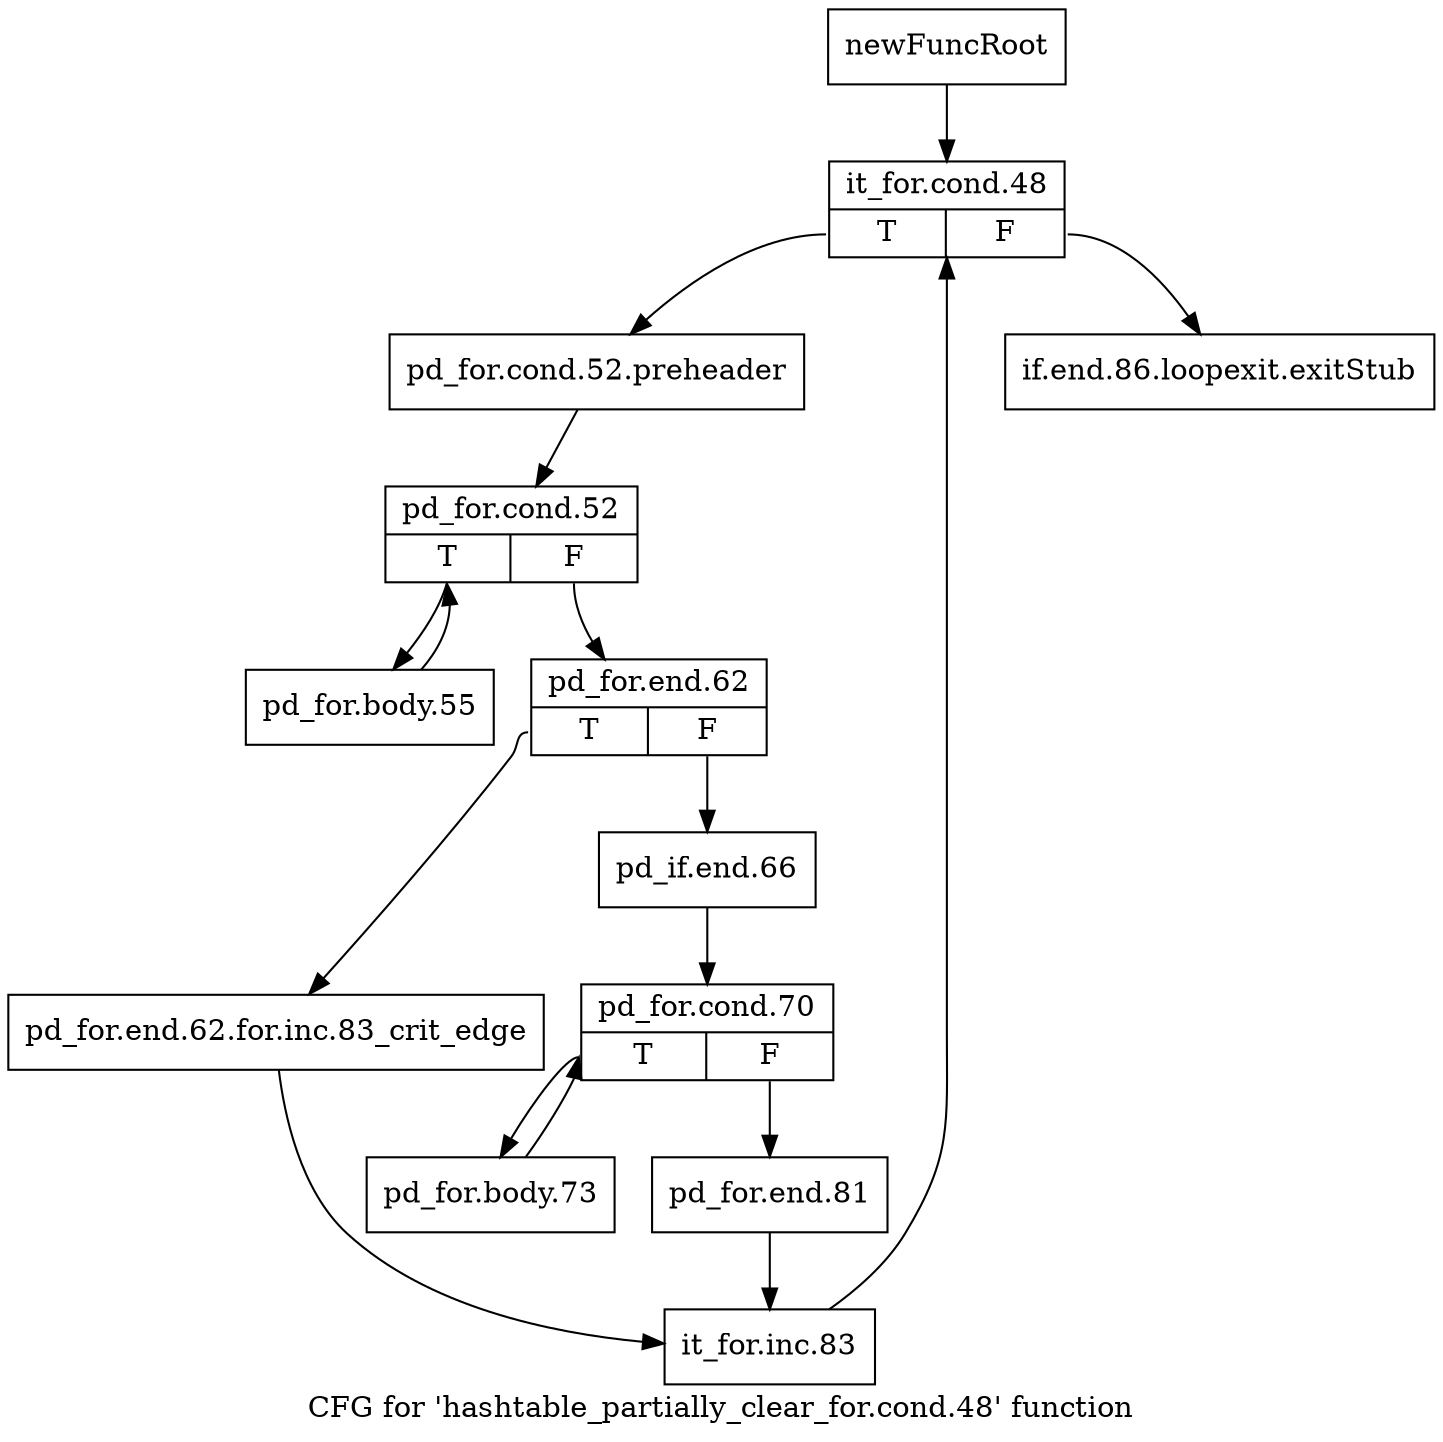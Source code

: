 digraph "CFG for 'hashtable_partially_clear_for.cond.48' function" {
	label="CFG for 'hashtable_partially_clear_for.cond.48' function";

	Node0x3e80520 [shape=record,label="{newFuncRoot}"];
	Node0x3e80520 -> Node0x3e805c0;
	Node0x3e80570 [shape=record,label="{if.end.86.loopexit.exitStub}"];
	Node0x3e805c0 [shape=record,label="{it_for.cond.48|{<s0>T|<s1>F}}"];
	Node0x3e805c0:s0 -> Node0x3e80610;
	Node0x3e805c0:s1 -> Node0x3e80570;
	Node0x3e80610 [shape=record,label="{pd_for.cond.52.preheader}"];
	Node0x3e80610 -> Node0x3e80660;
	Node0x3e80660 [shape=record,label="{pd_for.cond.52|{<s0>T|<s1>F}}"];
	Node0x3e80660:s0 -> Node0x3e808e0;
	Node0x3e80660:s1 -> Node0x3e806b0;
	Node0x3e806b0 [shape=record,label="{pd_for.end.62|{<s0>T|<s1>F}}"];
	Node0x3e806b0:s0 -> Node0x3e80840;
	Node0x3e806b0:s1 -> Node0x3e80700;
	Node0x3e80700 [shape=record,label="{pd_if.end.66}"];
	Node0x3e80700 -> Node0x3e80750;
	Node0x3e80750 [shape=record,label="{pd_for.cond.70|{<s0>T|<s1>F}}"];
	Node0x3e80750:s0 -> Node0x3e807f0;
	Node0x3e80750:s1 -> Node0x3e807a0;
	Node0x3e807a0 [shape=record,label="{pd_for.end.81}"];
	Node0x3e807a0 -> Node0x3e80890;
	Node0x3e807f0 [shape=record,label="{pd_for.body.73}"];
	Node0x3e807f0 -> Node0x3e80750;
	Node0x3e80840 [shape=record,label="{pd_for.end.62.for.inc.83_crit_edge}"];
	Node0x3e80840 -> Node0x3e80890;
	Node0x3e80890 [shape=record,label="{it_for.inc.83}"];
	Node0x3e80890 -> Node0x3e805c0;
	Node0x3e808e0 [shape=record,label="{pd_for.body.55}"];
	Node0x3e808e0 -> Node0x3e80660;
}
